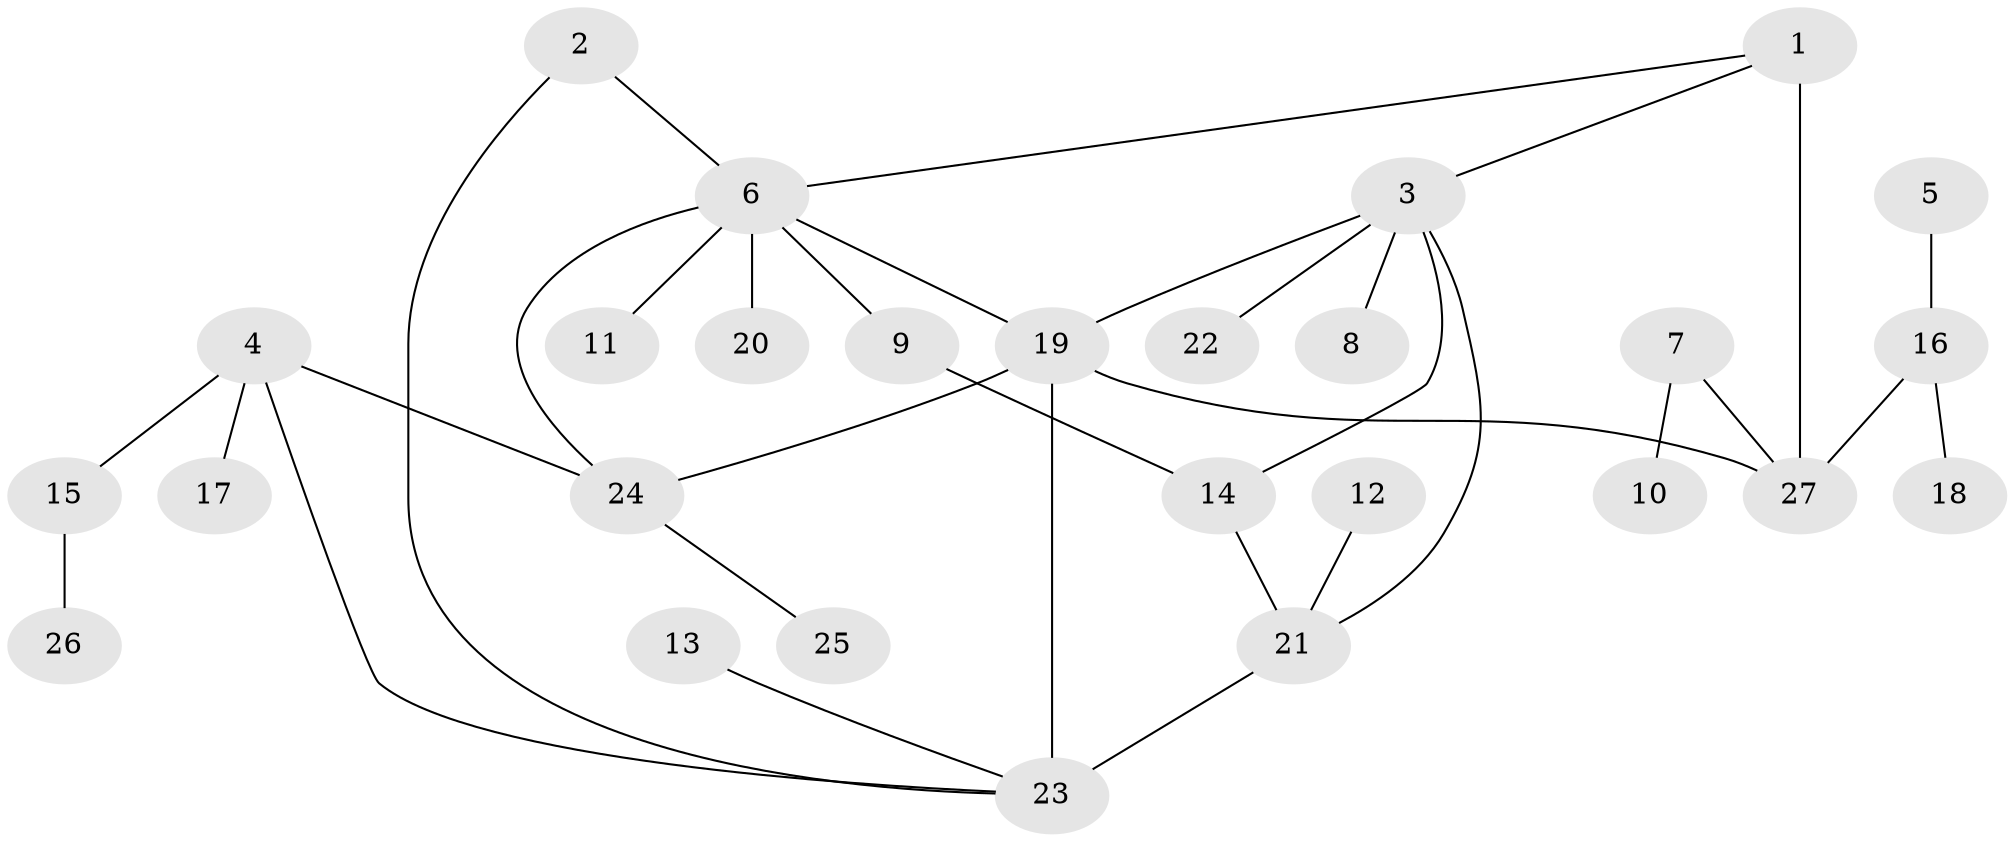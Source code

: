 // original degree distribution, {5: 0.07547169811320754, 6: 0.03773584905660377, 8: 0.018867924528301886, 7: 0.018867924528301886, 4: 0.09433962264150944, 2: 0.16981132075471697, 9: 0.018867924528301886, 1: 0.5283018867924528, 3: 0.03773584905660377}
// Generated by graph-tools (version 1.1) at 2025/02/03/09/25 03:02:49]
// undirected, 27 vertices, 34 edges
graph export_dot {
graph [start="1"]
  node [color=gray90,style=filled];
  1;
  2;
  3;
  4;
  5;
  6;
  7;
  8;
  9;
  10;
  11;
  12;
  13;
  14;
  15;
  16;
  17;
  18;
  19;
  20;
  21;
  22;
  23;
  24;
  25;
  26;
  27;
  1 -- 3 [weight=1.0];
  1 -- 6 [weight=1.0];
  1 -- 27 [weight=3.0];
  2 -- 6 [weight=1.0];
  2 -- 23 [weight=1.0];
  3 -- 8 [weight=1.0];
  3 -- 14 [weight=1.0];
  3 -- 19 [weight=1.0];
  3 -- 21 [weight=1.0];
  3 -- 22 [weight=1.0];
  4 -- 15 [weight=1.0];
  4 -- 17 [weight=1.0];
  4 -- 23 [weight=1.0];
  4 -- 24 [weight=1.0];
  5 -- 16 [weight=1.0];
  6 -- 9 [weight=1.0];
  6 -- 11 [weight=1.0];
  6 -- 19 [weight=1.0];
  6 -- 20 [weight=1.0];
  6 -- 24 [weight=1.0];
  7 -- 10 [weight=1.0];
  7 -- 27 [weight=1.0];
  9 -- 14 [weight=1.0];
  12 -- 21 [weight=1.0];
  13 -- 23 [weight=1.0];
  14 -- 21 [weight=1.0];
  15 -- 26 [weight=1.0];
  16 -- 18 [weight=1.0];
  16 -- 27 [weight=1.0];
  19 -- 23 [weight=3.0];
  19 -- 24 [weight=1.0];
  19 -- 27 [weight=1.0];
  21 -- 23 [weight=1.0];
  24 -- 25 [weight=1.0];
}
